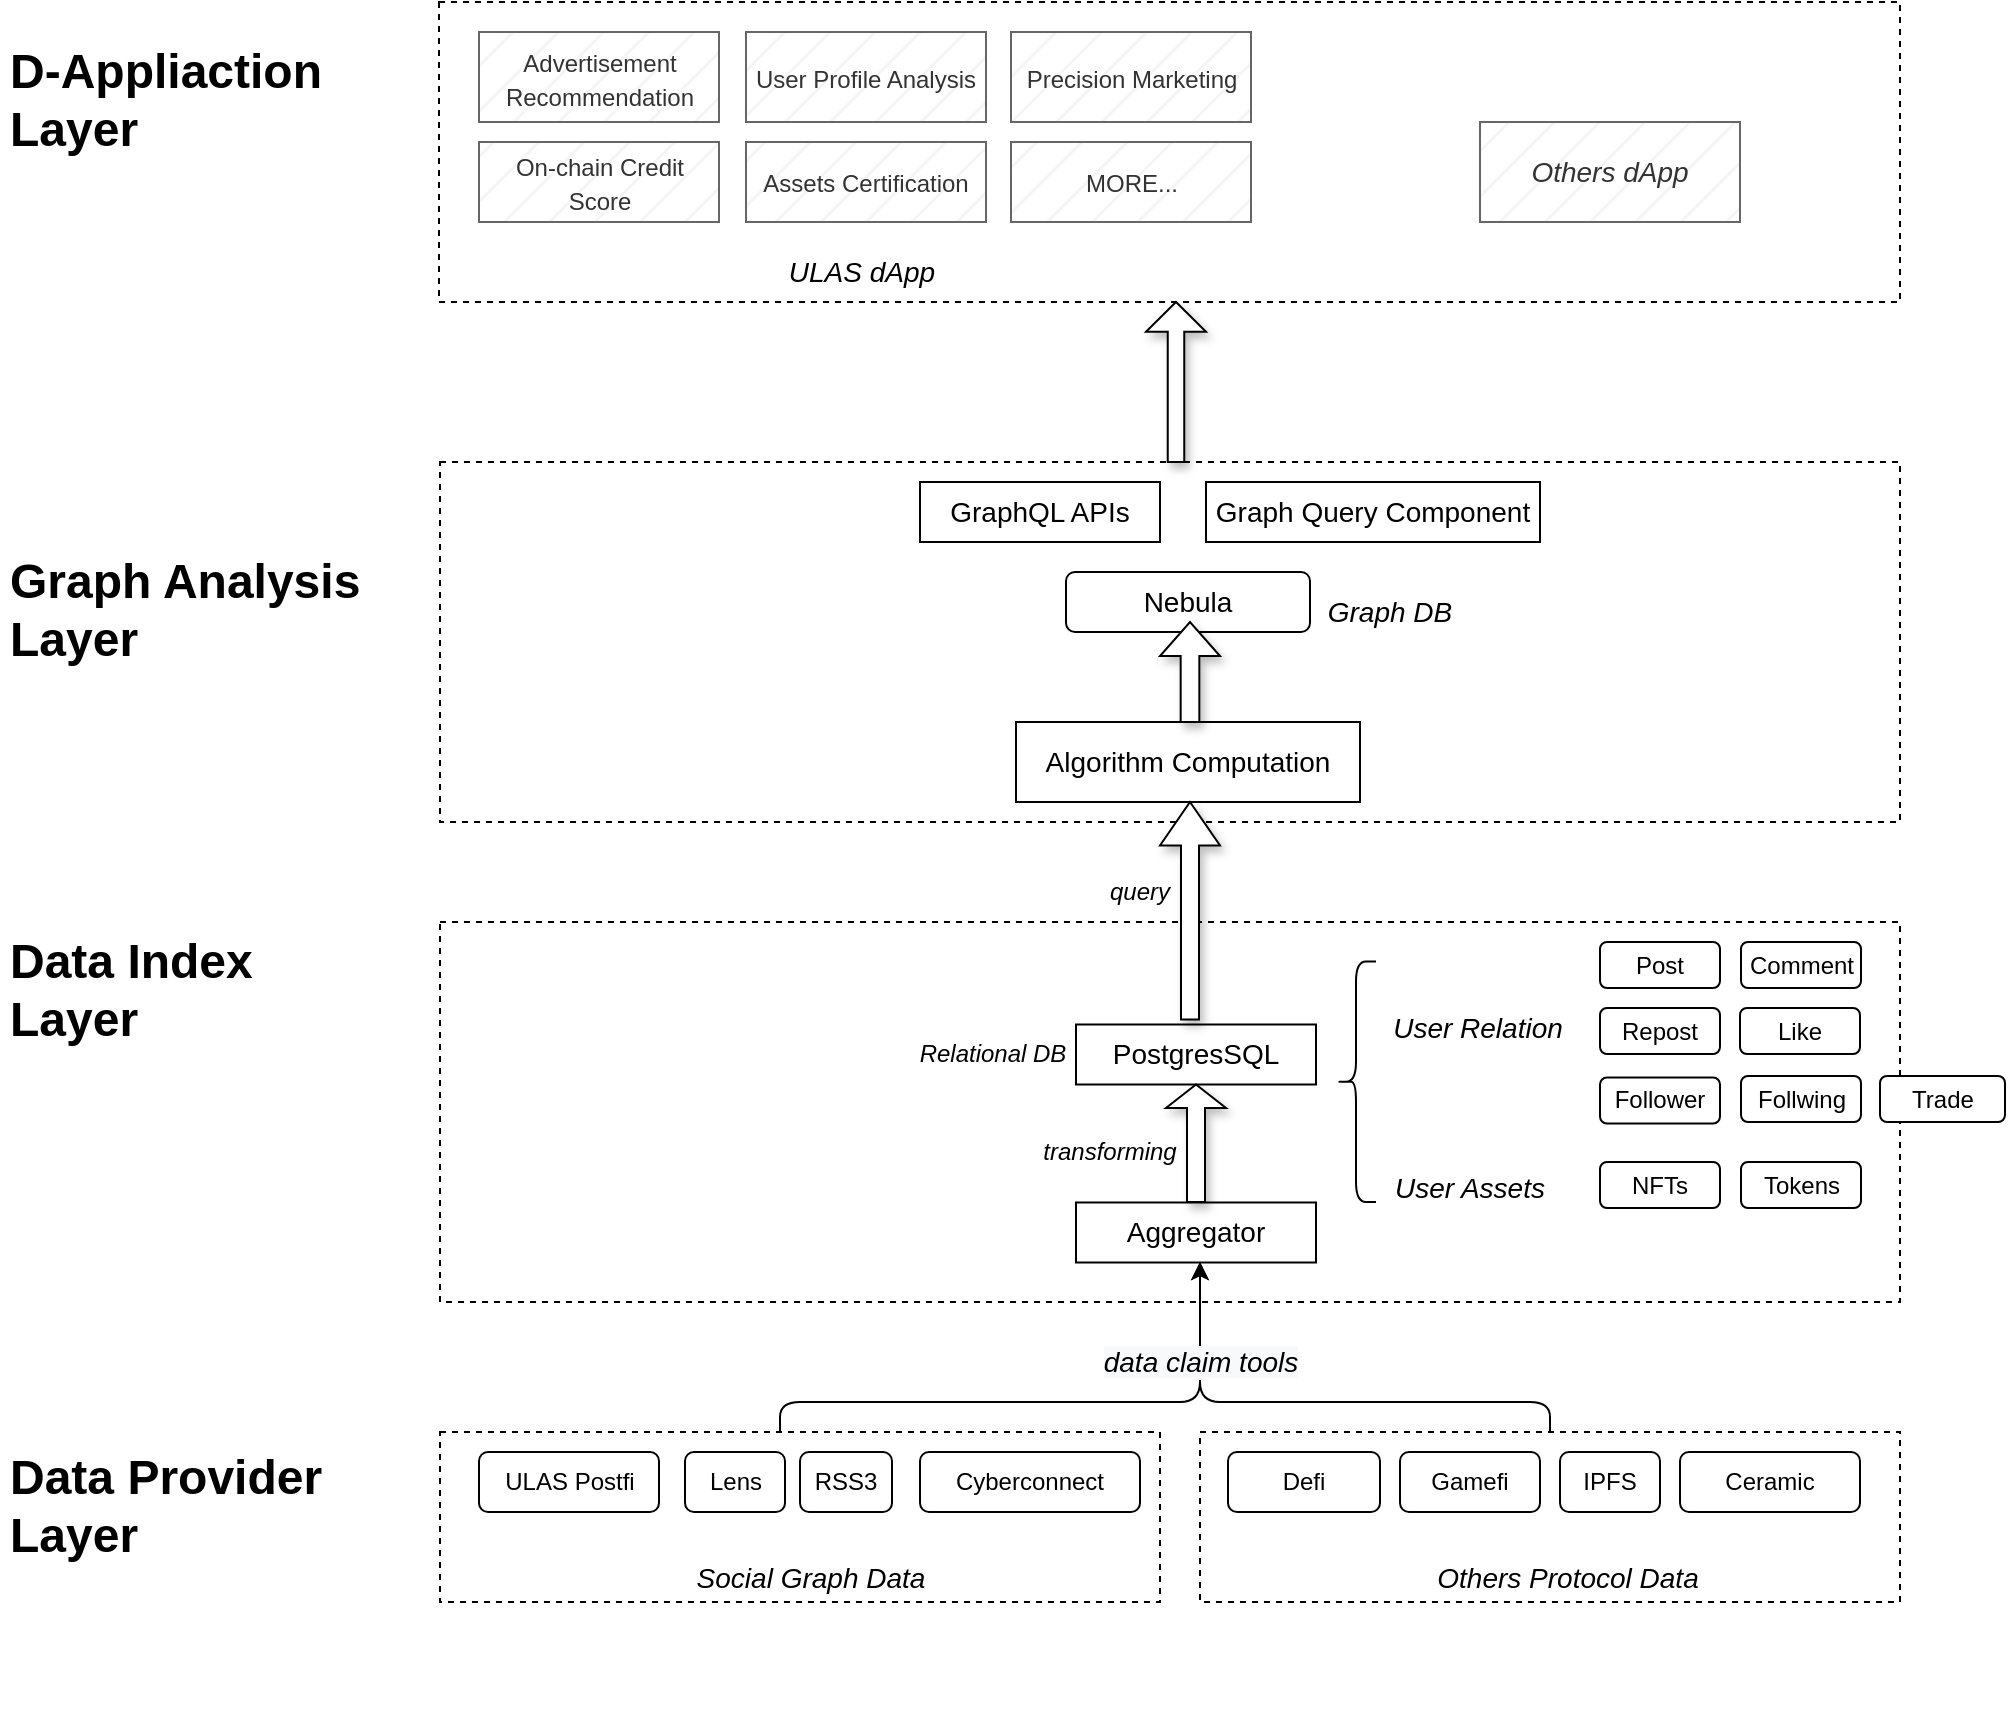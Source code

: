 <mxfile version="20.1.1" type="github">
  <diagram id="ygzSirnMUKqVHTcodODq" name="Page-1">
    <mxGraphModel dx="1476" dy="790" grid="1" gridSize="10" guides="1" tooltips="1" connect="1" arrows="1" fold="1" page="1" pageScale="1" pageWidth="827" pageHeight="1169" math="0" shadow="0">
      <root>
        <mxCell id="0" />
        <mxCell id="1" parent="0" />
        <mxCell id="9h2n3OwukKY5-VpyM2bv-74" value="" style="rounded=0;whiteSpace=wrap;html=1;dashed=1;" parent="1" vertex="1">
          <mxGeometry x="260" y="300" width="730" height="180" as="geometry" />
        </mxCell>
        <mxCell id="9h2n3OwukKY5-VpyM2bv-57" value="" style="rounded=0;whiteSpace=wrap;html=1;dashed=1;" parent="1" vertex="1">
          <mxGeometry x="259.5" y="70" width="730.5" height="150" as="geometry" />
        </mxCell>
        <mxCell id="nCG46OqaRl130R50hFcX-19" value="" style="rounded=0;whiteSpace=wrap;html=1;dashed=1;" parent="1" vertex="1">
          <mxGeometry x="260" y="785" width="360" height="85" as="geometry" />
        </mxCell>
        <mxCell id="nCG46OqaRl130R50hFcX-2" value="&lt;h1&gt;Data Provider Layer&lt;/h1&gt;" style="text;html=1;strokeColor=none;fillColor=none;spacing=5;spacingTop=-20;whiteSpace=wrap;overflow=hidden;rounded=0;" parent="1" vertex="1">
          <mxGeometry x="40" y="787.5" width="230" height="140" as="geometry" />
        </mxCell>
        <mxCell id="nCG46OqaRl130R50hFcX-3" value="ULAS Postfi" style="rounded=1;whiteSpace=wrap;html=1;" parent="1" vertex="1">
          <mxGeometry x="279.5" y="795" width="90" height="30" as="geometry" />
        </mxCell>
        <mxCell id="nCG46OqaRl130R50hFcX-4" value="&lt;h1&gt;Graph Analysis Layer&lt;/h1&gt;" style="text;html=1;strokeColor=none;fillColor=none;spacing=5;spacingTop=-20;whiteSpace=wrap;overflow=hidden;rounded=0;" parent="1" vertex="1">
          <mxGeometry x="40" y="340" width="210" height="120" as="geometry" />
        </mxCell>
        <mxCell id="nCG46OqaRl130R50hFcX-5" value="&lt;h1&gt;D-Appliaction Layer&lt;/h1&gt;" style="text;html=1;strokeColor=none;fillColor=none;spacing=5;spacingTop=-20;whiteSpace=wrap;overflow=hidden;rounded=0;" parent="1" vertex="1">
          <mxGeometry x="40" y="85" width="190" height="120" as="geometry" />
        </mxCell>
        <mxCell id="nCG46OqaRl130R50hFcX-9" value="Lens" style="rounded=1;whiteSpace=wrap;html=1;" parent="1" vertex="1">
          <mxGeometry x="382.5" y="795" width="50" height="30" as="geometry" />
        </mxCell>
        <mxCell id="nCG46OqaRl130R50hFcX-10" value="Cyberconnect" style="rounded=1;whiteSpace=wrap;html=1;" parent="1" vertex="1">
          <mxGeometry x="500" y="795" width="110" height="30" as="geometry" />
        </mxCell>
        <mxCell id="nCG46OqaRl130R50hFcX-13" value="&lt;h1&gt;Data Index Layer&lt;/h1&gt;&lt;p&gt;&lt;br&gt;&lt;/p&gt;" style="text;html=1;strokeColor=none;fillColor=none;spacing=5;spacingTop=-20;whiteSpace=wrap;overflow=hidden;rounded=0;" parent="1" vertex="1">
          <mxGeometry x="40" y="529.75" width="200" height="170.5" as="geometry" />
        </mxCell>
        <mxCell id="nCG46OqaRl130R50hFcX-17" value="Off-chain" style="text;html=1;strokeColor=none;fillColor=none;align=center;verticalAlign=middle;whiteSpace=wrap;rounded=0;dashed=1;" parent="1" vertex="1">
          <mxGeometry x="460" y="520" width="60" height="30" as="geometry" />
        </mxCell>
        <mxCell id="nCG46OqaRl130R50hFcX-23" value="" style="rounded=0;whiteSpace=wrap;html=1;dashed=1;" parent="1" vertex="1">
          <mxGeometry x="260" y="530" width="730" height="190" as="geometry" />
        </mxCell>
        <mxCell id="9h2n3OwukKY5-VpyM2bv-2" value="Like" style="rounded=1;whiteSpace=wrap;html=1;" parent="1" vertex="1">
          <mxGeometry x="910" y="573" width="60" height="23" as="geometry" />
        </mxCell>
        <mxCell id="9h2n3OwukKY5-VpyM2bv-3" value="Comment" style="rounded=1;whiteSpace=wrap;html=1;" parent="1" vertex="1">
          <mxGeometry x="910.5" y="540" width="60" height="23" as="geometry" />
        </mxCell>
        <mxCell id="9h2n3OwukKY5-VpyM2bv-4" value="Repost" style="rounded=1;whiteSpace=wrap;html=1;" parent="1" vertex="1">
          <mxGeometry x="840" y="573" width="60" height="23" as="geometry" />
        </mxCell>
        <mxCell id="9h2n3OwukKY5-VpyM2bv-7" value="Follower" style="rounded=1;whiteSpace=wrap;html=1;" parent="1" vertex="1">
          <mxGeometry x="840" y="607.75" width="60" height="23" as="geometry" />
        </mxCell>
        <mxCell id="9h2n3OwukKY5-VpyM2bv-8" value="Follwing" style="rounded=1;whiteSpace=wrap;html=1;" parent="1" vertex="1">
          <mxGeometry x="910.5" y="607" width="60" height="23" as="geometry" />
        </mxCell>
        <mxCell id="9h2n3OwukKY5-VpyM2bv-10" value="&lt;font style=&quot;font-size: 14px;&quot;&gt;&lt;i&gt;User Relation&lt;/i&gt;&lt;/font&gt;" style="text;html=1;strokeColor=none;fillColor=none;align=center;verticalAlign=middle;whiteSpace=wrap;rounded=0;" parent="1" vertex="1">
          <mxGeometry x="734" y="572.75" width="90" height="20" as="geometry" />
        </mxCell>
        <mxCell id="9h2n3OwukKY5-VpyM2bv-12" value="NFTs" style="rounded=1;whiteSpace=wrap;html=1;" parent="1" vertex="1">
          <mxGeometry x="840" y="650" width="60" height="23" as="geometry" />
        </mxCell>
        <mxCell id="9h2n3OwukKY5-VpyM2bv-13" value="Tokens" style="rounded=1;whiteSpace=wrap;html=1;" parent="1" vertex="1">
          <mxGeometry x="910.5" y="650" width="60" height="23" as="geometry" />
        </mxCell>
        <mxCell id="9h2n3OwukKY5-VpyM2bv-14" value="&lt;font style=&quot;font-size: 14px;&quot;&gt;&lt;i&gt;User Assets&lt;/i&gt;&lt;/font&gt;" style="text;html=1;strokeColor=none;fillColor=none;align=center;verticalAlign=middle;whiteSpace=wrap;rounded=0;" parent="1" vertex="1">
          <mxGeometry x="734" y="653" width="82" height="20" as="geometry" />
        </mxCell>
        <mxCell id="9h2n3OwukKY5-VpyM2bv-16" value="&lt;font style=&quot;font-size: 14px;&quot;&gt;&lt;i&gt;Social Graph Data&lt;/i&gt;&lt;/font&gt;" style="text;html=1;strokeColor=none;fillColor=none;align=center;verticalAlign=middle;whiteSpace=wrap;rounded=0;" parent="1" vertex="1">
          <mxGeometry x="382.5" y="845" width="125" height="25" as="geometry" />
        </mxCell>
        <mxCell id="9h2n3OwukKY5-VpyM2bv-25" value="" style="edgeStyle=orthogonalEdgeStyle;rounded=1;orthogonalLoop=1;jettySize=auto;html=1;fontSize=14;exitX=0.5;exitY=0;exitDx=0;exitDy=0;" parent="1" source="9h2n3OwukKY5-VpyM2bv-18" edge="1">
          <mxGeometry relative="1" as="geometry">
            <mxPoint x="640" y="700" as="targetPoint" />
            <Array as="points">
              <mxPoint x="815" y="770" />
              <mxPoint x="640" y="770" />
            </Array>
          </mxGeometry>
        </mxCell>
        <mxCell id="9h2n3OwukKY5-VpyM2bv-18" value="" style="rounded=0;whiteSpace=wrap;html=1;dashed=1;" parent="1" vertex="1">
          <mxGeometry x="640" y="785" width="350" height="85" as="geometry" />
        </mxCell>
        <mxCell id="9h2n3OwukKY5-VpyM2bv-19" value="Defi" style="rounded=1;whiteSpace=wrap;html=1;" parent="1" vertex="1">
          <mxGeometry x="654" y="795" width="76" height="30" as="geometry" />
        </mxCell>
        <mxCell id="9h2n3OwukKY5-VpyM2bv-20" value="Gamefi" style="rounded=1;whiteSpace=wrap;html=1;" parent="1" vertex="1">
          <mxGeometry x="740" y="795" width="70" height="30" as="geometry" />
        </mxCell>
        <mxCell id="9h2n3OwukKY5-VpyM2bv-21" value="IPFS" style="rounded=1;whiteSpace=wrap;html=1;" parent="1" vertex="1">
          <mxGeometry x="820" y="795" width="50" height="30" as="geometry" />
        </mxCell>
        <mxCell id="9h2n3OwukKY5-VpyM2bv-22" value="&lt;font style=&quot;font-size: 14px;&quot;&gt;&lt;i&gt;Others Protocol Data&lt;/i&gt;&lt;/font&gt;" style="text;html=1;strokeColor=none;fillColor=none;align=center;verticalAlign=middle;whiteSpace=wrap;rounded=0;" parent="1" vertex="1">
          <mxGeometry x="740" y="845" width="167.5" height="25" as="geometry" />
        </mxCell>
        <mxCell id="9h2n3OwukKY5-VpyM2bv-23" value="" style="edgeStyle=orthogonalEdgeStyle;orthogonalLoop=1;jettySize=auto;html=1;fontSize=14;rounded=1;" parent="1" source="nCG46OqaRl130R50hFcX-19" edge="1">
          <mxGeometry relative="1" as="geometry">
            <Array as="points">
              <mxPoint x="430" y="770" />
              <mxPoint x="640" y="770" />
            </Array>
            <mxPoint x="640" y="700" as="targetPoint" />
          </mxGeometry>
        </mxCell>
        <mxCell id="HBl4ooh5UORjpBSOyKbN-3" value="&lt;span style=&quot;font-size: 14px; background-color: rgb(248, 249, 250);&quot;&gt;data claim tools&lt;/span&gt;" style="edgeLabel;html=1;align=center;verticalAlign=middle;resizable=0;points=[];fontSize=12;fontStyle=2" vertex="1" connectable="0" parent="9h2n3OwukKY5-VpyM2bv-23">
          <mxGeometry x="-0.159" y="-3" relative="1" as="geometry">
            <mxPoint x="101" y="-23" as="offset" />
          </mxGeometry>
        </mxCell>
        <mxCell id="nCG46OqaRl130R50hFcX-11" value="Ceramic" style="rounded=1;whiteSpace=wrap;html=1;" parent="1" vertex="1">
          <mxGeometry x="880" y="795" width="90" height="30" as="geometry" />
        </mxCell>
        <mxCell id="9h2n3OwukKY5-VpyM2bv-30" value="PostgresSQL" style="rounded=0;whiteSpace=wrap;html=1;fontSize=14;" parent="1" vertex="1">
          <mxGeometry x="578" y="581.25" width="120" height="30" as="geometry" />
        </mxCell>
        <mxCell id="9h2n3OwukKY5-VpyM2bv-40" value="Algorithm Computation" style="rounded=0;whiteSpace=wrap;html=1;fontSize=14;" parent="1" vertex="1">
          <mxGeometry x="548" y="430" width="172" height="40" as="geometry" />
        </mxCell>
        <mxCell id="9h2n3OwukKY5-VpyM2bv-44" value="&lt;font style=&quot;font-size: 12px;&quot;&gt;Advertisement&lt;br&gt;Recommendation&lt;/font&gt;" style="rounded=0;whiteSpace=wrap;html=1;fontSize=14;fillColor=#f5f5f5;strokeColor=#666666;fontColor=#333333;perimeterSpacing=0;fillStyle=hatch;" parent="1" vertex="1">
          <mxGeometry x="279.5" y="85" width="120" height="45" as="geometry" />
        </mxCell>
        <mxCell id="9h2n3OwukKY5-VpyM2bv-45" value="&lt;font style=&quot;font-size: 12px;&quot;&gt;User Profile Analysis&lt;/font&gt;" style="rounded=0;whiteSpace=wrap;html=1;fontSize=14;fillColor=#f5f5f5;strokeColor=#666666;fontColor=#333333;fillStyle=hatch;" parent="1" vertex="1">
          <mxGeometry x="413" y="85" width="120" height="45" as="geometry" />
        </mxCell>
        <mxCell id="9h2n3OwukKY5-VpyM2bv-48" value="Nebula" style="rounded=1;whiteSpace=wrap;html=1;fontSize=14;" parent="1" vertex="1">
          <mxGeometry x="573" y="355" width="122" height="30" as="geometry" />
        </mxCell>
        <mxCell id="9h2n3OwukKY5-VpyM2bv-50" value="&lt;span style=&quot;font-size: 14px;&quot;&gt;&lt;i&gt;Graph DB&lt;/i&gt;&lt;/span&gt;" style="text;html=1;strokeColor=none;fillColor=none;align=center;verticalAlign=middle;whiteSpace=wrap;rounded=0;" parent="1" vertex="1">
          <mxGeometry x="680" y="365" width="110" height="20" as="geometry" />
        </mxCell>
        <mxCell id="9h2n3OwukKY5-VpyM2bv-54" value="GraphQL APIs" style="rounded=0;whiteSpace=wrap;html=1;fontSize=14;" parent="1" vertex="1">
          <mxGeometry x="500" y="310" width="120" height="30" as="geometry" />
        </mxCell>
        <mxCell id="9h2n3OwukKY5-VpyM2bv-60" value="&lt;font style=&quot;font-size: 12px;&quot;&gt;Precision Marketing&lt;/font&gt;" style="rounded=0;whiteSpace=wrap;html=1;fontSize=14;fillColor=#f5f5f5;strokeColor=#666666;fontColor=#333333;fillStyle=hatch;" parent="1" vertex="1">
          <mxGeometry x="545.5" y="85" width="120" height="45" as="geometry" />
        </mxCell>
        <mxCell id="9h2n3OwukKY5-VpyM2bv-63" value="&lt;div style=&quot;&quot;&gt;&lt;font style=&quot;font-size: 12px;&quot;&gt;On-chain Credit Score&lt;/font&gt;&lt;/div&gt;" style="rounded=0;whiteSpace=wrap;html=1;fontSize=14;align=center;fillColor=#f5f5f5;strokeColor=#666666;fontColor=#333333;fillStyle=hatch;" parent="1" vertex="1">
          <mxGeometry x="279.5" y="140" width="120" height="40" as="geometry" />
        </mxCell>
        <mxCell id="9h2n3OwukKY5-VpyM2bv-64" value="&lt;div style=&quot;&quot;&gt;&lt;font style=&quot;font-size: 12px;&quot;&gt;Assets Certification&lt;/font&gt;&lt;/div&gt;" style="rounded=0;whiteSpace=wrap;html=1;fontSize=14;align=center;fillColor=#f5f5f5;strokeColor=#666666;fontColor=#333333;fillStyle=hatch;" parent="1" vertex="1">
          <mxGeometry x="413" y="140" width="120" height="40" as="geometry" />
        </mxCell>
        <mxCell id="9h2n3OwukKY5-VpyM2bv-65" value="&lt;div style=&quot;&quot;&gt;&lt;font style=&quot;font-size: 12px;&quot;&gt;MORE...&lt;/font&gt;&lt;/div&gt;" style="rounded=0;whiteSpace=wrap;html=1;fontSize=14;align=center;fillColor=#f5f5f5;strokeColor=#666666;fontColor=#333333;fillStyle=hatch;" parent="1" vertex="1">
          <mxGeometry x="545.5" y="140" width="120" height="40" as="geometry" />
        </mxCell>
        <mxCell id="9h2n3OwukKY5-VpyM2bv-66" value="&lt;font style=&quot;font-size: 14px;&quot;&gt;&lt;i&gt;ULAS dApp&lt;/i&gt;&lt;/font&gt;" style="text;html=1;strokeColor=none;fillColor=none;align=center;verticalAlign=middle;whiteSpace=wrap;rounded=0;" parent="1" vertex="1">
          <mxGeometry x="411.25" y="190" width="120" height="30" as="geometry" />
        </mxCell>
        <mxCell id="9h2n3OwukKY5-VpyM2bv-73" value="&lt;i style=&quot;font-size: 14px;&quot;&gt;Others dApp&lt;/i&gt;" style="rounded=0;whiteSpace=wrap;html=1;fillStyle=hatch;fontSize=12;fillColor=#f5f5f5;fontColor=#333333;strokeColor=#666666;" parent="1" vertex="1">
          <mxGeometry x="780" y="130" width="130" height="50" as="geometry" />
        </mxCell>
        <mxCell id="HBl4ooh5UORjpBSOyKbN-7" value="" style="shape=curlyBracket;whiteSpace=wrap;html=1;rounded=1;fillStyle=hatch;fontSize=12;" vertex="1" parent="1">
          <mxGeometry x="708" y="549.75" width="20" height="120.25" as="geometry" />
        </mxCell>
        <mxCell id="HBl4ooh5UORjpBSOyKbN-9" value="Aggregator" style="rounded=0;whiteSpace=wrap;html=1;fontSize=14;" vertex="1" parent="1">
          <mxGeometry x="578" y="670.25" width="120" height="30" as="geometry" />
        </mxCell>
        <mxCell id="HBl4ooh5UORjpBSOyKbN-17" value="" style="shape=singleArrow;direction=north;whiteSpace=wrap;html=1;shadow=1;fillStyle=auto;fontSize=12;" vertex="1" parent="1">
          <mxGeometry x="623" y="611.25" width="30" height="58.75" as="geometry" />
        </mxCell>
        <mxCell id="HBl4ooh5UORjpBSOyKbN-19" value="&lt;i&gt;transforming&lt;/i&gt;" style="text;html=1;strokeColor=none;fillColor=none;align=center;verticalAlign=middle;whiteSpace=wrap;rounded=0;fillStyle=hatch;fontSize=12;" vertex="1" parent="1">
          <mxGeometry x="560" y="630" width="70" height="30" as="geometry" />
        </mxCell>
        <mxCell id="HBl4ooh5UORjpBSOyKbN-21" value="&lt;i&gt;Relational DB&lt;/i&gt;" style="text;html=1;strokeColor=none;fillColor=none;align=center;verticalAlign=middle;whiteSpace=wrap;rounded=0;fillStyle=hatch;fontSize=12;" vertex="1" parent="1">
          <mxGeometry x="495" y="581.25" width="83" height="30" as="geometry" />
        </mxCell>
        <mxCell id="HBl4ooh5UORjpBSOyKbN-22" value="" style="shape=singleArrow;direction=north;whiteSpace=wrap;html=1;shadow=1;fillStyle=auto;fontSize=12;" vertex="1" parent="1">
          <mxGeometry x="620" y="470" width="30" height="108.75" as="geometry" />
        </mxCell>
        <mxCell id="HBl4ooh5UORjpBSOyKbN-23" value="&lt;i&gt;query&lt;/i&gt;" style="text;html=1;strokeColor=none;fillColor=none;align=center;verticalAlign=middle;whiteSpace=wrap;rounded=0;fillStyle=hatch;fontSize=12;" vertex="1" parent="1">
          <mxGeometry x="590" y="499.75" width="40" height="30" as="geometry" />
        </mxCell>
        <mxCell id="HBl4ooh5UORjpBSOyKbN-24" value="RSS3" style="rounded=1;whiteSpace=wrap;html=1;" vertex="1" parent="1">
          <mxGeometry x="440" y="795" width="46" height="30" as="geometry" />
        </mxCell>
        <mxCell id="HBl4ooh5UORjpBSOyKbN-26" value="" style="shape=singleArrow;direction=north;whiteSpace=wrap;html=1;shadow=1;fillStyle=auto;fontSize=12;arrowWidth=0.311;arrowSize=0.341;" vertex="1" parent="1">
          <mxGeometry x="620" y="380" width="30" height="50" as="geometry" />
        </mxCell>
        <mxCell id="HBl4ooh5UORjpBSOyKbN-27" value="Trade" style="rounded=1;whiteSpace=wrap;html=1;" vertex="1" parent="1">
          <mxGeometry x="980" y="607" width="62.5" height="23" as="geometry" />
        </mxCell>
        <mxCell id="HBl4ooh5UORjpBSOyKbN-29" value="Post" style="rounded=1;whiteSpace=wrap;html=1;" vertex="1" parent="1">
          <mxGeometry x="840" y="540" width="60" height="23" as="geometry" />
        </mxCell>
        <mxCell id="HBl4ooh5UORjpBSOyKbN-31" value="" style="shape=singleArrow;direction=north;whiteSpace=wrap;html=1;shadow=1;fillStyle=auto;fontSize=12;arrowWidth=0.275;arrowSize=0.186;" vertex="1" parent="1">
          <mxGeometry x="613" y="220" width="30" height="80" as="geometry" />
        </mxCell>
        <mxCell id="HBl4ooh5UORjpBSOyKbN-32" value="Graph Query Component" style="rounded=0;whiteSpace=wrap;html=1;fontSize=14;" vertex="1" parent="1">
          <mxGeometry x="643" y="310" width="167" height="30" as="geometry" />
        </mxCell>
      </root>
    </mxGraphModel>
  </diagram>
</mxfile>

